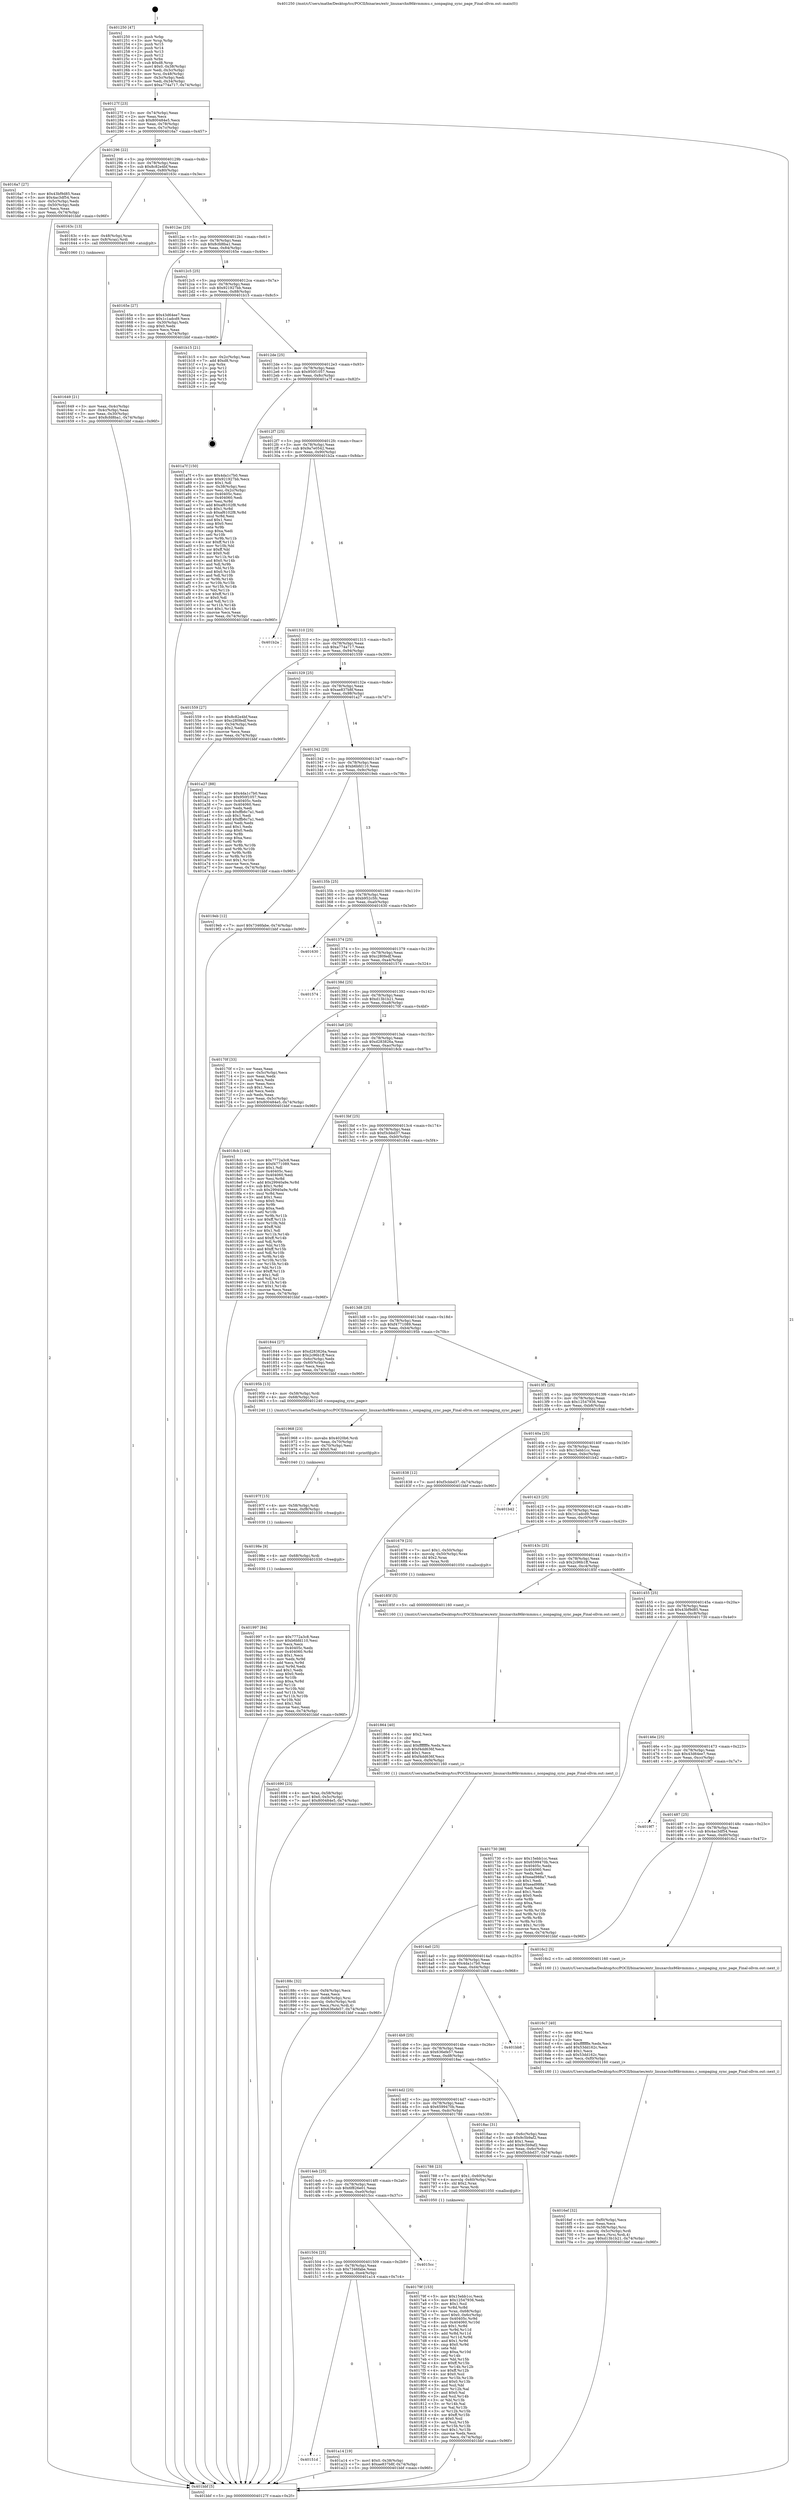 digraph "0x401250" {
  label = "0x401250 (/mnt/c/Users/mathe/Desktop/tcc/POCII/binaries/extr_linuxarchx86kvmmmu.c_nonpaging_sync_page_Final-ollvm.out::main(0))"
  labelloc = "t"
  node[shape=record]

  Entry [label="",width=0.3,height=0.3,shape=circle,fillcolor=black,style=filled]
  "0x40127f" [label="{
     0x40127f [23]\l
     | [instrs]\l
     &nbsp;&nbsp;0x40127f \<+3\>: mov -0x74(%rbp),%eax\l
     &nbsp;&nbsp;0x401282 \<+2\>: mov %eax,%ecx\l
     &nbsp;&nbsp;0x401284 \<+6\>: sub $0x800484e5,%ecx\l
     &nbsp;&nbsp;0x40128a \<+3\>: mov %eax,-0x78(%rbp)\l
     &nbsp;&nbsp;0x40128d \<+3\>: mov %ecx,-0x7c(%rbp)\l
     &nbsp;&nbsp;0x401290 \<+6\>: je 00000000004016a7 \<main+0x457\>\l
  }"]
  "0x4016a7" [label="{
     0x4016a7 [27]\l
     | [instrs]\l
     &nbsp;&nbsp;0x4016a7 \<+5\>: mov $0x43bf9d85,%eax\l
     &nbsp;&nbsp;0x4016ac \<+5\>: mov $0x4ac3df54,%ecx\l
     &nbsp;&nbsp;0x4016b1 \<+3\>: mov -0x5c(%rbp),%edx\l
     &nbsp;&nbsp;0x4016b4 \<+3\>: cmp -0x50(%rbp),%edx\l
     &nbsp;&nbsp;0x4016b7 \<+3\>: cmovl %ecx,%eax\l
     &nbsp;&nbsp;0x4016ba \<+3\>: mov %eax,-0x74(%rbp)\l
     &nbsp;&nbsp;0x4016bd \<+5\>: jmp 0000000000401bbf \<main+0x96f\>\l
  }"]
  "0x401296" [label="{
     0x401296 [22]\l
     | [instrs]\l
     &nbsp;&nbsp;0x401296 \<+5\>: jmp 000000000040129b \<main+0x4b\>\l
     &nbsp;&nbsp;0x40129b \<+3\>: mov -0x78(%rbp),%eax\l
     &nbsp;&nbsp;0x40129e \<+5\>: sub $0x8c82e4bf,%eax\l
     &nbsp;&nbsp;0x4012a3 \<+3\>: mov %eax,-0x80(%rbp)\l
     &nbsp;&nbsp;0x4012a6 \<+6\>: je 000000000040163c \<main+0x3ec\>\l
  }"]
  Exit [label="",width=0.3,height=0.3,shape=circle,fillcolor=black,style=filled,peripheries=2]
  "0x40163c" [label="{
     0x40163c [13]\l
     | [instrs]\l
     &nbsp;&nbsp;0x40163c \<+4\>: mov -0x48(%rbp),%rax\l
     &nbsp;&nbsp;0x401640 \<+4\>: mov 0x8(%rax),%rdi\l
     &nbsp;&nbsp;0x401644 \<+5\>: call 0000000000401060 \<atoi@plt\>\l
     | [calls]\l
     &nbsp;&nbsp;0x401060 \{1\} (unknown)\l
  }"]
  "0x4012ac" [label="{
     0x4012ac [25]\l
     | [instrs]\l
     &nbsp;&nbsp;0x4012ac \<+5\>: jmp 00000000004012b1 \<main+0x61\>\l
     &nbsp;&nbsp;0x4012b1 \<+3\>: mov -0x78(%rbp),%eax\l
     &nbsp;&nbsp;0x4012b4 \<+5\>: sub $0x8cfd8ba1,%eax\l
     &nbsp;&nbsp;0x4012b9 \<+6\>: mov %eax,-0x84(%rbp)\l
     &nbsp;&nbsp;0x4012bf \<+6\>: je 000000000040165e \<main+0x40e\>\l
  }"]
  "0x40151d" [label="{
     0x40151d\l
  }", style=dashed]
  "0x40165e" [label="{
     0x40165e [27]\l
     | [instrs]\l
     &nbsp;&nbsp;0x40165e \<+5\>: mov $0x43d64ee7,%eax\l
     &nbsp;&nbsp;0x401663 \<+5\>: mov $0x1c1adcd9,%ecx\l
     &nbsp;&nbsp;0x401668 \<+3\>: mov -0x30(%rbp),%edx\l
     &nbsp;&nbsp;0x40166b \<+3\>: cmp $0x0,%edx\l
     &nbsp;&nbsp;0x40166e \<+3\>: cmove %ecx,%eax\l
     &nbsp;&nbsp;0x401671 \<+3\>: mov %eax,-0x74(%rbp)\l
     &nbsp;&nbsp;0x401674 \<+5\>: jmp 0000000000401bbf \<main+0x96f\>\l
  }"]
  "0x4012c5" [label="{
     0x4012c5 [25]\l
     | [instrs]\l
     &nbsp;&nbsp;0x4012c5 \<+5\>: jmp 00000000004012ca \<main+0x7a\>\l
     &nbsp;&nbsp;0x4012ca \<+3\>: mov -0x78(%rbp),%eax\l
     &nbsp;&nbsp;0x4012cd \<+5\>: sub $0x921927bb,%eax\l
     &nbsp;&nbsp;0x4012d2 \<+6\>: mov %eax,-0x88(%rbp)\l
     &nbsp;&nbsp;0x4012d8 \<+6\>: je 0000000000401b15 \<main+0x8c5\>\l
  }"]
  "0x401a14" [label="{
     0x401a14 [19]\l
     | [instrs]\l
     &nbsp;&nbsp;0x401a14 \<+7\>: movl $0x0,-0x38(%rbp)\l
     &nbsp;&nbsp;0x401a1b \<+7\>: movl $0xae837b8f,-0x74(%rbp)\l
     &nbsp;&nbsp;0x401a22 \<+5\>: jmp 0000000000401bbf \<main+0x96f\>\l
  }"]
  "0x401b15" [label="{
     0x401b15 [21]\l
     | [instrs]\l
     &nbsp;&nbsp;0x401b15 \<+3\>: mov -0x2c(%rbp),%eax\l
     &nbsp;&nbsp;0x401b18 \<+7\>: add $0xd8,%rsp\l
     &nbsp;&nbsp;0x401b1f \<+1\>: pop %rbx\l
     &nbsp;&nbsp;0x401b20 \<+2\>: pop %r12\l
     &nbsp;&nbsp;0x401b22 \<+2\>: pop %r13\l
     &nbsp;&nbsp;0x401b24 \<+2\>: pop %r14\l
     &nbsp;&nbsp;0x401b26 \<+2\>: pop %r15\l
     &nbsp;&nbsp;0x401b28 \<+1\>: pop %rbp\l
     &nbsp;&nbsp;0x401b29 \<+1\>: ret\l
  }"]
  "0x4012de" [label="{
     0x4012de [25]\l
     | [instrs]\l
     &nbsp;&nbsp;0x4012de \<+5\>: jmp 00000000004012e3 \<main+0x93\>\l
     &nbsp;&nbsp;0x4012e3 \<+3\>: mov -0x78(%rbp),%eax\l
     &nbsp;&nbsp;0x4012e6 \<+5\>: sub $0x950f1057,%eax\l
     &nbsp;&nbsp;0x4012eb \<+6\>: mov %eax,-0x8c(%rbp)\l
     &nbsp;&nbsp;0x4012f1 \<+6\>: je 0000000000401a7f \<main+0x82f\>\l
  }"]
  "0x401504" [label="{
     0x401504 [25]\l
     | [instrs]\l
     &nbsp;&nbsp;0x401504 \<+5\>: jmp 0000000000401509 \<main+0x2b9\>\l
     &nbsp;&nbsp;0x401509 \<+3\>: mov -0x78(%rbp),%eax\l
     &nbsp;&nbsp;0x40150c \<+5\>: sub $0x7346fabe,%eax\l
     &nbsp;&nbsp;0x401511 \<+6\>: mov %eax,-0xe4(%rbp)\l
     &nbsp;&nbsp;0x401517 \<+6\>: je 0000000000401a14 \<main+0x7c4\>\l
  }"]
  "0x401a7f" [label="{
     0x401a7f [150]\l
     | [instrs]\l
     &nbsp;&nbsp;0x401a7f \<+5\>: mov $0x4da1c7b0,%eax\l
     &nbsp;&nbsp;0x401a84 \<+5\>: mov $0x921927bb,%ecx\l
     &nbsp;&nbsp;0x401a89 \<+2\>: mov $0x1,%dl\l
     &nbsp;&nbsp;0x401a8b \<+3\>: mov -0x38(%rbp),%esi\l
     &nbsp;&nbsp;0x401a8e \<+3\>: mov %esi,-0x2c(%rbp)\l
     &nbsp;&nbsp;0x401a91 \<+7\>: mov 0x40405c,%esi\l
     &nbsp;&nbsp;0x401a98 \<+7\>: mov 0x404060,%edi\l
     &nbsp;&nbsp;0x401a9f \<+3\>: mov %esi,%r8d\l
     &nbsp;&nbsp;0x401aa2 \<+7\>: add $0xaf6102f8,%r8d\l
     &nbsp;&nbsp;0x401aa9 \<+4\>: sub $0x1,%r8d\l
     &nbsp;&nbsp;0x401aad \<+7\>: sub $0xaf6102f8,%r8d\l
     &nbsp;&nbsp;0x401ab4 \<+4\>: imul %r8d,%esi\l
     &nbsp;&nbsp;0x401ab8 \<+3\>: and $0x1,%esi\l
     &nbsp;&nbsp;0x401abb \<+3\>: cmp $0x0,%esi\l
     &nbsp;&nbsp;0x401abe \<+4\>: sete %r9b\l
     &nbsp;&nbsp;0x401ac2 \<+3\>: cmp $0xa,%edi\l
     &nbsp;&nbsp;0x401ac5 \<+4\>: setl %r10b\l
     &nbsp;&nbsp;0x401ac9 \<+3\>: mov %r9b,%r11b\l
     &nbsp;&nbsp;0x401acc \<+4\>: xor $0xff,%r11b\l
     &nbsp;&nbsp;0x401ad0 \<+3\>: mov %r10b,%bl\l
     &nbsp;&nbsp;0x401ad3 \<+3\>: xor $0xff,%bl\l
     &nbsp;&nbsp;0x401ad6 \<+3\>: xor $0x0,%dl\l
     &nbsp;&nbsp;0x401ad9 \<+3\>: mov %r11b,%r14b\l
     &nbsp;&nbsp;0x401adc \<+4\>: and $0x0,%r14b\l
     &nbsp;&nbsp;0x401ae0 \<+3\>: and %dl,%r9b\l
     &nbsp;&nbsp;0x401ae3 \<+3\>: mov %bl,%r15b\l
     &nbsp;&nbsp;0x401ae6 \<+4\>: and $0x0,%r15b\l
     &nbsp;&nbsp;0x401aea \<+3\>: and %dl,%r10b\l
     &nbsp;&nbsp;0x401aed \<+3\>: or %r9b,%r14b\l
     &nbsp;&nbsp;0x401af0 \<+3\>: or %r10b,%r15b\l
     &nbsp;&nbsp;0x401af3 \<+3\>: xor %r15b,%r14b\l
     &nbsp;&nbsp;0x401af6 \<+3\>: or %bl,%r11b\l
     &nbsp;&nbsp;0x401af9 \<+4\>: xor $0xff,%r11b\l
     &nbsp;&nbsp;0x401afd \<+3\>: or $0x0,%dl\l
     &nbsp;&nbsp;0x401b00 \<+3\>: and %dl,%r11b\l
     &nbsp;&nbsp;0x401b03 \<+3\>: or %r11b,%r14b\l
     &nbsp;&nbsp;0x401b06 \<+4\>: test $0x1,%r14b\l
     &nbsp;&nbsp;0x401b0a \<+3\>: cmovne %ecx,%eax\l
     &nbsp;&nbsp;0x401b0d \<+3\>: mov %eax,-0x74(%rbp)\l
     &nbsp;&nbsp;0x401b10 \<+5\>: jmp 0000000000401bbf \<main+0x96f\>\l
  }"]
  "0x4012f7" [label="{
     0x4012f7 [25]\l
     | [instrs]\l
     &nbsp;&nbsp;0x4012f7 \<+5\>: jmp 00000000004012fc \<main+0xac\>\l
     &nbsp;&nbsp;0x4012fc \<+3\>: mov -0x78(%rbp),%eax\l
     &nbsp;&nbsp;0x4012ff \<+5\>: sub $0x9a7e0542,%eax\l
     &nbsp;&nbsp;0x401304 \<+6\>: mov %eax,-0x90(%rbp)\l
     &nbsp;&nbsp;0x40130a \<+6\>: je 0000000000401b2a \<main+0x8da\>\l
  }"]
  "0x4015cc" [label="{
     0x4015cc\l
  }", style=dashed]
  "0x401b2a" [label="{
     0x401b2a\l
  }", style=dashed]
  "0x401310" [label="{
     0x401310 [25]\l
     | [instrs]\l
     &nbsp;&nbsp;0x401310 \<+5\>: jmp 0000000000401315 \<main+0xc5\>\l
     &nbsp;&nbsp;0x401315 \<+3\>: mov -0x78(%rbp),%eax\l
     &nbsp;&nbsp;0x401318 \<+5\>: sub $0xa774a717,%eax\l
     &nbsp;&nbsp;0x40131d \<+6\>: mov %eax,-0x94(%rbp)\l
     &nbsp;&nbsp;0x401323 \<+6\>: je 0000000000401559 \<main+0x309\>\l
  }"]
  "0x401997" [label="{
     0x401997 [84]\l
     | [instrs]\l
     &nbsp;&nbsp;0x401997 \<+5\>: mov $0x7772a3c8,%eax\l
     &nbsp;&nbsp;0x40199c \<+5\>: mov $0xb6bfd110,%esi\l
     &nbsp;&nbsp;0x4019a1 \<+2\>: xor %ecx,%ecx\l
     &nbsp;&nbsp;0x4019a3 \<+7\>: mov 0x40405c,%edx\l
     &nbsp;&nbsp;0x4019aa \<+8\>: mov 0x404060,%r8d\l
     &nbsp;&nbsp;0x4019b2 \<+3\>: sub $0x1,%ecx\l
     &nbsp;&nbsp;0x4019b5 \<+3\>: mov %edx,%r9d\l
     &nbsp;&nbsp;0x4019b8 \<+3\>: add %ecx,%r9d\l
     &nbsp;&nbsp;0x4019bb \<+4\>: imul %r9d,%edx\l
     &nbsp;&nbsp;0x4019bf \<+3\>: and $0x1,%edx\l
     &nbsp;&nbsp;0x4019c2 \<+3\>: cmp $0x0,%edx\l
     &nbsp;&nbsp;0x4019c5 \<+4\>: sete %r10b\l
     &nbsp;&nbsp;0x4019c9 \<+4\>: cmp $0xa,%r8d\l
     &nbsp;&nbsp;0x4019cd \<+4\>: setl %r11b\l
     &nbsp;&nbsp;0x4019d1 \<+3\>: mov %r10b,%bl\l
     &nbsp;&nbsp;0x4019d4 \<+3\>: and %r11b,%bl\l
     &nbsp;&nbsp;0x4019d7 \<+3\>: xor %r11b,%r10b\l
     &nbsp;&nbsp;0x4019da \<+3\>: or %r10b,%bl\l
     &nbsp;&nbsp;0x4019dd \<+3\>: test $0x1,%bl\l
     &nbsp;&nbsp;0x4019e0 \<+3\>: cmovne %esi,%eax\l
     &nbsp;&nbsp;0x4019e3 \<+3\>: mov %eax,-0x74(%rbp)\l
     &nbsp;&nbsp;0x4019e6 \<+5\>: jmp 0000000000401bbf \<main+0x96f\>\l
  }"]
  "0x401559" [label="{
     0x401559 [27]\l
     | [instrs]\l
     &nbsp;&nbsp;0x401559 \<+5\>: mov $0x8c82e4bf,%eax\l
     &nbsp;&nbsp;0x40155e \<+5\>: mov $0xc280fedf,%ecx\l
     &nbsp;&nbsp;0x401563 \<+3\>: mov -0x34(%rbp),%edx\l
     &nbsp;&nbsp;0x401566 \<+3\>: cmp $0x2,%edx\l
     &nbsp;&nbsp;0x401569 \<+3\>: cmovne %ecx,%eax\l
     &nbsp;&nbsp;0x40156c \<+3\>: mov %eax,-0x74(%rbp)\l
     &nbsp;&nbsp;0x40156f \<+5\>: jmp 0000000000401bbf \<main+0x96f\>\l
  }"]
  "0x401329" [label="{
     0x401329 [25]\l
     | [instrs]\l
     &nbsp;&nbsp;0x401329 \<+5\>: jmp 000000000040132e \<main+0xde\>\l
     &nbsp;&nbsp;0x40132e \<+3\>: mov -0x78(%rbp),%eax\l
     &nbsp;&nbsp;0x401331 \<+5\>: sub $0xae837b8f,%eax\l
     &nbsp;&nbsp;0x401336 \<+6\>: mov %eax,-0x98(%rbp)\l
     &nbsp;&nbsp;0x40133c \<+6\>: je 0000000000401a27 \<main+0x7d7\>\l
  }"]
  "0x401bbf" [label="{
     0x401bbf [5]\l
     | [instrs]\l
     &nbsp;&nbsp;0x401bbf \<+5\>: jmp 000000000040127f \<main+0x2f\>\l
  }"]
  "0x401250" [label="{
     0x401250 [47]\l
     | [instrs]\l
     &nbsp;&nbsp;0x401250 \<+1\>: push %rbp\l
     &nbsp;&nbsp;0x401251 \<+3\>: mov %rsp,%rbp\l
     &nbsp;&nbsp;0x401254 \<+2\>: push %r15\l
     &nbsp;&nbsp;0x401256 \<+2\>: push %r14\l
     &nbsp;&nbsp;0x401258 \<+2\>: push %r13\l
     &nbsp;&nbsp;0x40125a \<+2\>: push %r12\l
     &nbsp;&nbsp;0x40125c \<+1\>: push %rbx\l
     &nbsp;&nbsp;0x40125d \<+7\>: sub $0xd8,%rsp\l
     &nbsp;&nbsp;0x401264 \<+7\>: movl $0x0,-0x38(%rbp)\l
     &nbsp;&nbsp;0x40126b \<+3\>: mov %edi,-0x3c(%rbp)\l
     &nbsp;&nbsp;0x40126e \<+4\>: mov %rsi,-0x48(%rbp)\l
     &nbsp;&nbsp;0x401272 \<+3\>: mov -0x3c(%rbp),%edi\l
     &nbsp;&nbsp;0x401275 \<+3\>: mov %edi,-0x34(%rbp)\l
     &nbsp;&nbsp;0x401278 \<+7\>: movl $0xa774a717,-0x74(%rbp)\l
  }"]
  "0x401649" [label="{
     0x401649 [21]\l
     | [instrs]\l
     &nbsp;&nbsp;0x401649 \<+3\>: mov %eax,-0x4c(%rbp)\l
     &nbsp;&nbsp;0x40164c \<+3\>: mov -0x4c(%rbp),%eax\l
     &nbsp;&nbsp;0x40164f \<+3\>: mov %eax,-0x30(%rbp)\l
     &nbsp;&nbsp;0x401652 \<+7\>: movl $0x8cfd8ba1,-0x74(%rbp)\l
     &nbsp;&nbsp;0x401659 \<+5\>: jmp 0000000000401bbf \<main+0x96f\>\l
  }"]
  "0x40198e" [label="{
     0x40198e [9]\l
     | [instrs]\l
     &nbsp;&nbsp;0x40198e \<+4\>: mov -0x68(%rbp),%rdi\l
     &nbsp;&nbsp;0x401992 \<+5\>: call 0000000000401030 \<free@plt\>\l
     | [calls]\l
     &nbsp;&nbsp;0x401030 \{1\} (unknown)\l
  }"]
  "0x401a27" [label="{
     0x401a27 [88]\l
     | [instrs]\l
     &nbsp;&nbsp;0x401a27 \<+5\>: mov $0x4da1c7b0,%eax\l
     &nbsp;&nbsp;0x401a2c \<+5\>: mov $0x950f1057,%ecx\l
     &nbsp;&nbsp;0x401a31 \<+7\>: mov 0x40405c,%edx\l
     &nbsp;&nbsp;0x401a38 \<+7\>: mov 0x404060,%esi\l
     &nbsp;&nbsp;0x401a3f \<+2\>: mov %edx,%edi\l
     &nbsp;&nbsp;0x401a41 \<+6\>: sub $0xffb6c7a1,%edi\l
     &nbsp;&nbsp;0x401a47 \<+3\>: sub $0x1,%edi\l
     &nbsp;&nbsp;0x401a4a \<+6\>: add $0xffb6c7a1,%edi\l
     &nbsp;&nbsp;0x401a50 \<+3\>: imul %edi,%edx\l
     &nbsp;&nbsp;0x401a53 \<+3\>: and $0x1,%edx\l
     &nbsp;&nbsp;0x401a56 \<+3\>: cmp $0x0,%edx\l
     &nbsp;&nbsp;0x401a59 \<+4\>: sete %r8b\l
     &nbsp;&nbsp;0x401a5d \<+3\>: cmp $0xa,%esi\l
     &nbsp;&nbsp;0x401a60 \<+4\>: setl %r9b\l
     &nbsp;&nbsp;0x401a64 \<+3\>: mov %r8b,%r10b\l
     &nbsp;&nbsp;0x401a67 \<+3\>: and %r9b,%r10b\l
     &nbsp;&nbsp;0x401a6a \<+3\>: xor %r9b,%r8b\l
     &nbsp;&nbsp;0x401a6d \<+3\>: or %r8b,%r10b\l
     &nbsp;&nbsp;0x401a70 \<+4\>: test $0x1,%r10b\l
     &nbsp;&nbsp;0x401a74 \<+3\>: cmovne %ecx,%eax\l
     &nbsp;&nbsp;0x401a77 \<+3\>: mov %eax,-0x74(%rbp)\l
     &nbsp;&nbsp;0x401a7a \<+5\>: jmp 0000000000401bbf \<main+0x96f\>\l
  }"]
  "0x401342" [label="{
     0x401342 [25]\l
     | [instrs]\l
     &nbsp;&nbsp;0x401342 \<+5\>: jmp 0000000000401347 \<main+0xf7\>\l
     &nbsp;&nbsp;0x401347 \<+3\>: mov -0x78(%rbp),%eax\l
     &nbsp;&nbsp;0x40134a \<+5\>: sub $0xb6bfd110,%eax\l
     &nbsp;&nbsp;0x40134f \<+6\>: mov %eax,-0x9c(%rbp)\l
     &nbsp;&nbsp;0x401355 \<+6\>: je 00000000004019eb \<main+0x79b\>\l
  }"]
  "0x40197f" [label="{
     0x40197f [15]\l
     | [instrs]\l
     &nbsp;&nbsp;0x40197f \<+4\>: mov -0x58(%rbp),%rdi\l
     &nbsp;&nbsp;0x401983 \<+6\>: mov %eax,-0xf8(%rbp)\l
     &nbsp;&nbsp;0x401989 \<+5\>: call 0000000000401030 \<free@plt\>\l
     | [calls]\l
     &nbsp;&nbsp;0x401030 \{1\} (unknown)\l
  }"]
  "0x4019eb" [label="{
     0x4019eb [12]\l
     | [instrs]\l
     &nbsp;&nbsp;0x4019eb \<+7\>: movl $0x7346fabe,-0x74(%rbp)\l
     &nbsp;&nbsp;0x4019f2 \<+5\>: jmp 0000000000401bbf \<main+0x96f\>\l
  }"]
  "0x40135b" [label="{
     0x40135b [25]\l
     | [instrs]\l
     &nbsp;&nbsp;0x40135b \<+5\>: jmp 0000000000401360 \<main+0x110\>\l
     &nbsp;&nbsp;0x401360 \<+3\>: mov -0x78(%rbp),%eax\l
     &nbsp;&nbsp;0x401363 \<+5\>: sub $0xb952c5fc,%eax\l
     &nbsp;&nbsp;0x401368 \<+6\>: mov %eax,-0xa0(%rbp)\l
     &nbsp;&nbsp;0x40136e \<+6\>: je 0000000000401630 \<main+0x3e0\>\l
  }"]
  "0x401968" [label="{
     0x401968 [23]\l
     | [instrs]\l
     &nbsp;&nbsp;0x401968 \<+10\>: movabs $0x4020b6,%rdi\l
     &nbsp;&nbsp;0x401972 \<+3\>: mov %eax,-0x70(%rbp)\l
     &nbsp;&nbsp;0x401975 \<+3\>: mov -0x70(%rbp),%esi\l
     &nbsp;&nbsp;0x401978 \<+2\>: mov $0x0,%al\l
     &nbsp;&nbsp;0x40197a \<+5\>: call 0000000000401040 \<printf@plt\>\l
     | [calls]\l
     &nbsp;&nbsp;0x401040 \{1\} (unknown)\l
  }"]
  "0x401630" [label="{
     0x401630\l
  }", style=dashed]
  "0x401374" [label="{
     0x401374 [25]\l
     | [instrs]\l
     &nbsp;&nbsp;0x401374 \<+5\>: jmp 0000000000401379 \<main+0x129\>\l
     &nbsp;&nbsp;0x401379 \<+3\>: mov -0x78(%rbp),%eax\l
     &nbsp;&nbsp;0x40137c \<+5\>: sub $0xc280fedf,%eax\l
     &nbsp;&nbsp;0x401381 \<+6\>: mov %eax,-0xa4(%rbp)\l
     &nbsp;&nbsp;0x401387 \<+6\>: je 0000000000401574 \<main+0x324\>\l
  }"]
  "0x40188c" [label="{
     0x40188c [32]\l
     | [instrs]\l
     &nbsp;&nbsp;0x40188c \<+6\>: mov -0xf4(%rbp),%ecx\l
     &nbsp;&nbsp;0x401892 \<+3\>: imul %eax,%ecx\l
     &nbsp;&nbsp;0x401895 \<+4\>: mov -0x68(%rbp),%rsi\l
     &nbsp;&nbsp;0x401899 \<+4\>: movslq -0x6c(%rbp),%rdi\l
     &nbsp;&nbsp;0x40189d \<+3\>: mov %ecx,(%rsi,%rdi,4)\l
     &nbsp;&nbsp;0x4018a0 \<+7\>: movl $0x636efe57,-0x74(%rbp)\l
     &nbsp;&nbsp;0x4018a7 \<+5\>: jmp 0000000000401bbf \<main+0x96f\>\l
  }"]
  "0x401574" [label="{
     0x401574\l
  }", style=dashed]
  "0x40138d" [label="{
     0x40138d [25]\l
     | [instrs]\l
     &nbsp;&nbsp;0x40138d \<+5\>: jmp 0000000000401392 \<main+0x142\>\l
     &nbsp;&nbsp;0x401392 \<+3\>: mov -0x78(%rbp),%eax\l
     &nbsp;&nbsp;0x401395 \<+5\>: sub $0xd13b1b21,%eax\l
     &nbsp;&nbsp;0x40139a \<+6\>: mov %eax,-0xa8(%rbp)\l
     &nbsp;&nbsp;0x4013a0 \<+6\>: je 000000000040170f \<main+0x4bf\>\l
  }"]
  "0x401864" [label="{
     0x401864 [40]\l
     | [instrs]\l
     &nbsp;&nbsp;0x401864 \<+5\>: mov $0x2,%ecx\l
     &nbsp;&nbsp;0x401869 \<+1\>: cltd\l
     &nbsp;&nbsp;0x40186a \<+2\>: idiv %ecx\l
     &nbsp;&nbsp;0x40186c \<+6\>: imul $0xfffffffe,%edx,%ecx\l
     &nbsp;&nbsp;0x401872 \<+6\>: sub $0xf4dd636f,%ecx\l
     &nbsp;&nbsp;0x401878 \<+3\>: add $0x1,%ecx\l
     &nbsp;&nbsp;0x40187b \<+6\>: add $0xf4dd636f,%ecx\l
     &nbsp;&nbsp;0x401881 \<+6\>: mov %ecx,-0xf4(%rbp)\l
     &nbsp;&nbsp;0x401887 \<+5\>: call 0000000000401160 \<next_i\>\l
     | [calls]\l
     &nbsp;&nbsp;0x401160 \{1\} (/mnt/c/Users/mathe/Desktop/tcc/POCII/binaries/extr_linuxarchx86kvmmmu.c_nonpaging_sync_page_Final-ollvm.out::next_i)\l
  }"]
  "0x40170f" [label="{
     0x40170f [33]\l
     | [instrs]\l
     &nbsp;&nbsp;0x40170f \<+2\>: xor %eax,%eax\l
     &nbsp;&nbsp;0x401711 \<+3\>: mov -0x5c(%rbp),%ecx\l
     &nbsp;&nbsp;0x401714 \<+2\>: mov %eax,%edx\l
     &nbsp;&nbsp;0x401716 \<+2\>: sub %ecx,%edx\l
     &nbsp;&nbsp;0x401718 \<+2\>: mov %eax,%ecx\l
     &nbsp;&nbsp;0x40171a \<+3\>: sub $0x1,%ecx\l
     &nbsp;&nbsp;0x40171d \<+2\>: add %ecx,%edx\l
     &nbsp;&nbsp;0x40171f \<+2\>: sub %edx,%eax\l
     &nbsp;&nbsp;0x401721 \<+3\>: mov %eax,-0x5c(%rbp)\l
     &nbsp;&nbsp;0x401724 \<+7\>: movl $0x800484e5,-0x74(%rbp)\l
     &nbsp;&nbsp;0x40172b \<+5\>: jmp 0000000000401bbf \<main+0x96f\>\l
  }"]
  "0x4013a6" [label="{
     0x4013a6 [25]\l
     | [instrs]\l
     &nbsp;&nbsp;0x4013a6 \<+5\>: jmp 00000000004013ab \<main+0x15b\>\l
     &nbsp;&nbsp;0x4013ab \<+3\>: mov -0x78(%rbp),%eax\l
     &nbsp;&nbsp;0x4013ae \<+5\>: sub $0xd283826a,%eax\l
     &nbsp;&nbsp;0x4013b3 \<+6\>: mov %eax,-0xac(%rbp)\l
     &nbsp;&nbsp;0x4013b9 \<+6\>: je 00000000004018cb \<main+0x67b\>\l
  }"]
  "0x40179f" [label="{
     0x40179f [153]\l
     | [instrs]\l
     &nbsp;&nbsp;0x40179f \<+5\>: mov $0x15ebb1cc,%ecx\l
     &nbsp;&nbsp;0x4017a4 \<+5\>: mov $0x12547936,%edx\l
     &nbsp;&nbsp;0x4017a9 \<+3\>: mov $0x1,%sil\l
     &nbsp;&nbsp;0x4017ac \<+3\>: xor %r8d,%r8d\l
     &nbsp;&nbsp;0x4017af \<+4\>: mov %rax,-0x68(%rbp)\l
     &nbsp;&nbsp;0x4017b3 \<+7\>: movl $0x0,-0x6c(%rbp)\l
     &nbsp;&nbsp;0x4017ba \<+8\>: mov 0x40405c,%r9d\l
     &nbsp;&nbsp;0x4017c2 \<+8\>: mov 0x404060,%r10d\l
     &nbsp;&nbsp;0x4017ca \<+4\>: sub $0x1,%r8d\l
     &nbsp;&nbsp;0x4017ce \<+3\>: mov %r9d,%r11d\l
     &nbsp;&nbsp;0x4017d1 \<+3\>: add %r8d,%r11d\l
     &nbsp;&nbsp;0x4017d4 \<+4\>: imul %r11d,%r9d\l
     &nbsp;&nbsp;0x4017d8 \<+4\>: and $0x1,%r9d\l
     &nbsp;&nbsp;0x4017dc \<+4\>: cmp $0x0,%r9d\l
     &nbsp;&nbsp;0x4017e0 \<+3\>: sete %bl\l
     &nbsp;&nbsp;0x4017e3 \<+4\>: cmp $0xa,%r10d\l
     &nbsp;&nbsp;0x4017e7 \<+4\>: setl %r14b\l
     &nbsp;&nbsp;0x4017eb \<+3\>: mov %bl,%r15b\l
     &nbsp;&nbsp;0x4017ee \<+4\>: xor $0xff,%r15b\l
     &nbsp;&nbsp;0x4017f2 \<+3\>: mov %r14b,%r12b\l
     &nbsp;&nbsp;0x4017f5 \<+4\>: xor $0xff,%r12b\l
     &nbsp;&nbsp;0x4017f9 \<+4\>: xor $0x0,%sil\l
     &nbsp;&nbsp;0x4017fd \<+3\>: mov %r15b,%r13b\l
     &nbsp;&nbsp;0x401800 \<+4\>: and $0x0,%r13b\l
     &nbsp;&nbsp;0x401804 \<+3\>: and %sil,%bl\l
     &nbsp;&nbsp;0x401807 \<+3\>: mov %r12b,%al\l
     &nbsp;&nbsp;0x40180a \<+2\>: and $0x0,%al\l
     &nbsp;&nbsp;0x40180c \<+3\>: and %sil,%r14b\l
     &nbsp;&nbsp;0x40180f \<+3\>: or %bl,%r13b\l
     &nbsp;&nbsp;0x401812 \<+3\>: or %r14b,%al\l
     &nbsp;&nbsp;0x401815 \<+3\>: xor %al,%r13b\l
     &nbsp;&nbsp;0x401818 \<+3\>: or %r12b,%r15b\l
     &nbsp;&nbsp;0x40181b \<+4\>: xor $0xff,%r15b\l
     &nbsp;&nbsp;0x40181f \<+4\>: or $0x0,%sil\l
     &nbsp;&nbsp;0x401823 \<+3\>: and %sil,%r15b\l
     &nbsp;&nbsp;0x401826 \<+3\>: or %r15b,%r13b\l
     &nbsp;&nbsp;0x401829 \<+4\>: test $0x1,%r13b\l
     &nbsp;&nbsp;0x40182d \<+3\>: cmovne %edx,%ecx\l
     &nbsp;&nbsp;0x401830 \<+3\>: mov %ecx,-0x74(%rbp)\l
     &nbsp;&nbsp;0x401833 \<+5\>: jmp 0000000000401bbf \<main+0x96f\>\l
  }"]
  "0x4018cb" [label="{
     0x4018cb [144]\l
     | [instrs]\l
     &nbsp;&nbsp;0x4018cb \<+5\>: mov $0x7772a3c8,%eax\l
     &nbsp;&nbsp;0x4018d0 \<+5\>: mov $0xf4771089,%ecx\l
     &nbsp;&nbsp;0x4018d5 \<+2\>: mov $0x1,%dl\l
     &nbsp;&nbsp;0x4018d7 \<+7\>: mov 0x40405c,%esi\l
     &nbsp;&nbsp;0x4018de \<+7\>: mov 0x404060,%edi\l
     &nbsp;&nbsp;0x4018e5 \<+3\>: mov %esi,%r8d\l
     &nbsp;&nbsp;0x4018e8 \<+7\>: add $0x29940a9e,%r8d\l
     &nbsp;&nbsp;0x4018ef \<+4\>: sub $0x1,%r8d\l
     &nbsp;&nbsp;0x4018f3 \<+7\>: sub $0x29940a9e,%r8d\l
     &nbsp;&nbsp;0x4018fa \<+4\>: imul %r8d,%esi\l
     &nbsp;&nbsp;0x4018fe \<+3\>: and $0x1,%esi\l
     &nbsp;&nbsp;0x401901 \<+3\>: cmp $0x0,%esi\l
     &nbsp;&nbsp;0x401904 \<+4\>: sete %r9b\l
     &nbsp;&nbsp;0x401908 \<+3\>: cmp $0xa,%edi\l
     &nbsp;&nbsp;0x40190b \<+4\>: setl %r10b\l
     &nbsp;&nbsp;0x40190f \<+3\>: mov %r9b,%r11b\l
     &nbsp;&nbsp;0x401912 \<+4\>: xor $0xff,%r11b\l
     &nbsp;&nbsp;0x401916 \<+3\>: mov %r10b,%bl\l
     &nbsp;&nbsp;0x401919 \<+3\>: xor $0xff,%bl\l
     &nbsp;&nbsp;0x40191c \<+3\>: xor $0x1,%dl\l
     &nbsp;&nbsp;0x40191f \<+3\>: mov %r11b,%r14b\l
     &nbsp;&nbsp;0x401922 \<+4\>: and $0xff,%r14b\l
     &nbsp;&nbsp;0x401926 \<+3\>: and %dl,%r9b\l
     &nbsp;&nbsp;0x401929 \<+3\>: mov %bl,%r15b\l
     &nbsp;&nbsp;0x40192c \<+4\>: and $0xff,%r15b\l
     &nbsp;&nbsp;0x401930 \<+3\>: and %dl,%r10b\l
     &nbsp;&nbsp;0x401933 \<+3\>: or %r9b,%r14b\l
     &nbsp;&nbsp;0x401936 \<+3\>: or %r10b,%r15b\l
     &nbsp;&nbsp;0x401939 \<+3\>: xor %r15b,%r14b\l
     &nbsp;&nbsp;0x40193c \<+3\>: or %bl,%r11b\l
     &nbsp;&nbsp;0x40193f \<+4\>: xor $0xff,%r11b\l
     &nbsp;&nbsp;0x401943 \<+3\>: or $0x1,%dl\l
     &nbsp;&nbsp;0x401946 \<+3\>: and %dl,%r11b\l
     &nbsp;&nbsp;0x401949 \<+3\>: or %r11b,%r14b\l
     &nbsp;&nbsp;0x40194c \<+4\>: test $0x1,%r14b\l
     &nbsp;&nbsp;0x401950 \<+3\>: cmovne %ecx,%eax\l
     &nbsp;&nbsp;0x401953 \<+3\>: mov %eax,-0x74(%rbp)\l
     &nbsp;&nbsp;0x401956 \<+5\>: jmp 0000000000401bbf \<main+0x96f\>\l
  }"]
  "0x4013bf" [label="{
     0x4013bf [25]\l
     | [instrs]\l
     &nbsp;&nbsp;0x4013bf \<+5\>: jmp 00000000004013c4 \<main+0x174\>\l
     &nbsp;&nbsp;0x4013c4 \<+3\>: mov -0x78(%rbp),%eax\l
     &nbsp;&nbsp;0x4013c7 \<+5\>: sub $0xf3cbbd37,%eax\l
     &nbsp;&nbsp;0x4013cc \<+6\>: mov %eax,-0xb0(%rbp)\l
     &nbsp;&nbsp;0x4013d2 \<+6\>: je 0000000000401844 \<main+0x5f4\>\l
  }"]
  "0x4014eb" [label="{
     0x4014eb [25]\l
     | [instrs]\l
     &nbsp;&nbsp;0x4014eb \<+5\>: jmp 00000000004014f0 \<main+0x2a0\>\l
     &nbsp;&nbsp;0x4014f0 \<+3\>: mov -0x78(%rbp),%eax\l
     &nbsp;&nbsp;0x4014f3 \<+5\>: sub $0x6f826e01,%eax\l
     &nbsp;&nbsp;0x4014f8 \<+6\>: mov %eax,-0xe0(%rbp)\l
     &nbsp;&nbsp;0x4014fe \<+6\>: je 00000000004015cc \<main+0x37c\>\l
  }"]
  "0x401844" [label="{
     0x401844 [27]\l
     | [instrs]\l
     &nbsp;&nbsp;0x401844 \<+5\>: mov $0xd283826a,%eax\l
     &nbsp;&nbsp;0x401849 \<+5\>: mov $0x2c96b1ff,%ecx\l
     &nbsp;&nbsp;0x40184e \<+3\>: mov -0x6c(%rbp),%edx\l
     &nbsp;&nbsp;0x401851 \<+3\>: cmp -0x60(%rbp),%edx\l
     &nbsp;&nbsp;0x401854 \<+3\>: cmovl %ecx,%eax\l
     &nbsp;&nbsp;0x401857 \<+3\>: mov %eax,-0x74(%rbp)\l
     &nbsp;&nbsp;0x40185a \<+5\>: jmp 0000000000401bbf \<main+0x96f\>\l
  }"]
  "0x4013d8" [label="{
     0x4013d8 [25]\l
     | [instrs]\l
     &nbsp;&nbsp;0x4013d8 \<+5\>: jmp 00000000004013dd \<main+0x18d\>\l
     &nbsp;&nbsp;0x4013dd \<+3\>: mov -0x78(%rbp),%eax\l
     &nbsp;&nbsp;0x4013e0 \<+5\>: sub $0xf4771089,%eax\l
     &nbsp;&nbsp;0x4013e5 \<+6\>: mov %eax,-0xb4(%rbp)\l
     &nbsp;&nbsp;0x4013eb \<+6\>: je 000000000040195b \<main+0x70b\>\l
  }"]
  "0x401788" [label="{
     0x401788 [23]\l
     | [instrs]\l
     &nbsp;&nbsp;0x401788 \<+7\>: movl $0x1,-0x60(%rbp)\l
     &nbsp;&nbsp;0x40178f \<+4\>: movslq -0x60(%rbp),%rax\l
     &nbsp;&nbsp;0x401793 \<+4\>: shl $0x2,%rax\l
     &nbsp;&nbsp;0x401797 \<+3\>: mov %rax,%rdi\l
     &nbsp;&nbsp;0x40179a \<+5\>: call 0000000000401050 \<malloc@plt\>\l
     | [calls]\l
     &nbsp;&nbsp;0x401050 \{1\} (unknown)\l
  }"]
  "0x40195b" [label="{
     0x40195b [13]\l
     | [instrs]\l
     &nbsp;&nbsp;0x40195b \<+4\>: mov -0x58(%rbp),%rdi\l
     &nbsp;&nbsp;0x40195f \<+4\>: mov -0x68(%rbp),%rsi\l
     &nbsp;&nbsp;0x401963 \<+5\>: call 0000000000401240 \<nonpaging_sync_page\>\l
     | [calls]\l
     &nbsp;&nbsp;0x401240 \{1\} (/mnt/c/Users/mathe/Desktop/tcc/POCII/binaries/extr_linuxarchx86kvmmmu.c_nonpaging_sync_page_Final-ollvm.out::nonpaging_sync_page)\l
  }"]
  "0x4013f1" [label="{
     0x4013f1 [25]\l
     | [instrs]\l
     &nbsp;&nbsp;0x4013f1 \<+5\>: jmp 00000000004013f6 \<main+0x1a6\>\l
     &nbsp;&nbsp;0x4013f6 \<+3\>: mov -0x78(%rbp),%eax\l
     &nbsp;&nbsp;0x4013f9 \<+5\>: sub $0x12547936,%eax\l
     &nbsp;&nbsp;0x4013fe \<+6\>: mov %eax,-0xb8(%rbp)\l
     &nbsp;&nbsp;0x401404 \<+6\>: je 0000000000401838 \<main+0x5e8\>\l
  }"]
  "0x4014d2" [label="{
     0x4014d2 [25]\l
     | [instrs]\l
     &nbsp;&nbsp;0x4014d2 \<+5\>: jmp 00000000004014d7 \<main+0x287\>\l
     &nbsp;&nbsp;0x4014d7 \<+3\>: mov -0x78(%rbp),%eax\l
     &nbsp;&nbsp;0x4014da \<+5\>: sub $0x6599470b,%eax\l
     &nbsp;&nbsp;0x4014df \<+6\>: mov %eax,-0xdc(%rbp)\l
     &nbsp;&nbsp;0x4014e5 \<+6\>: je 0000000000401788 \<main+0x538\>\l
  }"]
  "0x401838" [label="{
     0x401838 [12]\l
     | [instrs]\l
     &nbsp;&nbsp;0x401838 \<+7\>: movl $0xf3cbbd37,-0x74(%rbp)\l
     &nbsp;&nbsp;0x40183f \<+5\>: jmp 0000000000401bbf \<main+0x96f\>\l
  }"]
  "0x40140a" [label="{
     0x40140a [25]\l
     | [instrs]\l
     &nbsp;&nbsp;0x40140a \<+5\>: jmp 000000000040140f \<main+0x1bf\>\l
     &nbsp;&nbsp;0x40140f \<+3\>: mov -0x78(%rbp),%eax\l
     &nbsp;&nbsp;0x401412 \<+5\>: sub $0x15ebb1cc,%eax\l
     &nbsp;&nbsp;0x401417 \<+6\>: mov %eax,-0xbc(%rbp)\l
     &nbsp;&nbsp;0x40141d \<+6\>: je 0000000000401b42 \<main+0x8f2\>\l
  }"]
  "0x4018ac" [label="{
     0x4018ac [31]\l
     | [instrs]\l
     &nbsp;&nbsp;0x4018ac \<+3\>: mov -0x6c(%rbp),%eax\l
     &nbsp;&nbsp;0x4018af \<+5\>: sub $0x9c5b9af2,%eax\l
     &nbsp;&nbsp;0x4018b4 \<+3\>: add $0x1,%eax\l
     &nbsp;&nbsp;0x4018b7 \<+5\>: add $0x9c5b9af2,%eax\l
     &nbsp;&nbsp;0x4018bc \<+3\>: mov %eax,-0x6c(%rbp)\l
     &nbsp;&nbsp;0x4018bf \<+7\>: movl $0xf3cbbd37,-0x74(%rbp)\l
     &nbsp;&nbsp;0x4018c6 \<+5\>: jmp 0000000000401bbf \<main+0x96f\>\l
  }"]
  "0x401b42" [label="{
     0x401b42\l
  }", style=dashed]
  "0x401423" [label="{
     0x401423 [25]\l
     | [instrs]\l
     &nbsp;&nbsp;0x401423 \<+5\>: jmp 0000000000401428 \<main+0x1d8\>\l
     &nbsp;&nbsp;0x401428 \<+3\>: mov -0x78(%rbp),%eax\l
     &nbsp;&nbsp;0x40142b \<+5\>: sub $0x1c1adcd9,%eax\l
     &nbsp;&nbsp;0x401430 \<+6\>: mov %eax,-0xc0(%rbp)\l
     &nbsp;&nbsp;0x401436 \<+6\>: je 0000000000401679 \<main+0x429\>\l
  }"]
  "0x4014b9" [label="{
     0x4014b9 [25]\l
     | [instrs]\l
     &nbsp;&nbsp;0x4014b9 \<+5\>: jmp 00000000004014be \<main+0x26e\>\l
     &nbsp;&nbsp;0x4014be \<+3\>: mov -0x78(%rbp),%eax\l
     &nbsp;&nbsp;0x4014c1 \<+5\>: sub $0x636efe57,%eax\l
     &nbsp;&nbsp;0x4014c6 \<+6\>: mov %eax,-0xd8(%rbp)\l
     &nbsp;&nbsp;0x4014cc \<+6\>: je 00000000004018ac \<main+0x65c\>\l
  }"]
  "0x401679" [label="{
     0x401679 [23]\l
     | [instrs]\l
     &nbsp;&nbsp;0x401679 \<+7\>: movl $0x1,-0x50(%rbp)\l
     &nbsp;&nbsp;0x401680 \<+4\>: movslq -0x50(%rbp),%rax\l
     &nbsp;&nbsp;0x401684 \<+4\>: shl $0x2,%rax\l
     &nbsp;&nbsp;0x401688 \<+3\>: mov %rax,%rdi\l
     &nbsp;&nbsp;0x40168b \<+5\>: call 0000000000401050 \<malloc@plt\>\l
     | [calls]\l
     &nbsp;&nbsp;0x401050 \{1\} (unknown)\l
  }"]
  "0x40143c" [label="{
     0x40143c [25]\l
     | [instrs]\l
     &nbsp;&nbsp;0x40143c \<+5\>: jmp 0000000000401441 \<main+0x1f1\>\l
     &nbsp;&nbsp;0x401441 \<+3\>: mov -0x78(%rbp),%eax\l
     &nbsp;&nbsp;0x401444 \<+5\>: sub $0x2c96b1ff,%eax\l
     &nbsp;&nbsp;0x401449 \<+6\>: mov %eax,-0xc4(%rbp)\l
     &nbsp;&nbsp;0x40144f \<+6\>: je 000000000040185f \<main+0x60f\>\l
  }"]
  "0x401690" [label="{
     0x401690 [23]\l
     | [instrs]\l
     &nbsp;&nbsp;0x401690 \<+4\>: mov %rax,-0x58(%rbp)\l
     &nbsp;&nbsp;0x401694 \<+7\>: movl $0x0,-0x5c(%rbp)\l
     &nbsp;&nbsp;0x40169b \<+7\>: movl $0x800484e5,-0x74(%rbp)\l
     &nbsp;&nbsp;0x4016a2 \<+5\>: jmp 0000000000401bbf \<main+0x96f\>\l
  }"]
  "0x401bb8" [label="{
     0x401bb8\l
  }", style=dashed]
  "0x40185f" [label="{
     0x40185f [5]\l
     | [instrs]\l
     &nbsp;&nbsp;0x40185f \<+5\>: call 0000000000401160 \<next_i\>\l
     | [calls]\l
     &nbsp;&nbsp;0x401160 \{1\} (/mnt/c/Users/mathe/Desktop/tcc/POCII/binaries/extr_linuxarchx86kvmmmu.c_nonpaging_sync_page_Final-ollvm.out::next_i)\l
  }"]
  "0x401455" [label="{
     0x401455 [25]\l
     | [instrs]\l
     &nbsp;&nbsp;0x401455 \<+5\>: jmp 000000000040145a \<main+0x20a\>\l
     &nbsp;&nbsp;0x40145a \<+3\>: mov -0x78(%rbp),%eax\l
     &nbsp;&nbsp;0x40145d \<+5\>: sub $0x43bf9d85,%eax\l
     &nbsp;&nbsp;0x401462 \<+6\>: mov %eax,-0xc8(%rbp)\l
     &nbsp;&nbsp;0x401468 \<+6\>: je 0000000000401730 \<main+0x4e0\>\l
  }"]
  "0x4016ef" [label="{
     0x4016ef [32]\l
     | [instrs]\l
     &nbsp;&nbsp;0x4016ef \<+6\>: mov -0xf0(%rbp),%ecx\l
     &nbsp;&nbsp;0x4016f5 \<+3\>: imul %eax,%ecx\l
     &nbsp;&nbsp;0x4016f8 \<+4\>: mov -0x58(%rbp),%rsi\l
     &nbsp;&nbsp;0x4016fc \<+4\>: movslq -0x5c(%rbp),%rdi\l
     &nbsp;&nbsp;0x401700 \<+3\>: mov %ecx,(%rsi,%rdi,4)\l
     &nbsp;&nbsp;0x401703 \<+7\>: movl $0xd13b1b21,-0x74(%rbp)\l
     &nbsp;&nbsp;0x40170a \<+5\>: jmp 0000000000401bbf \<main+0x96f\>\l
  }"]
  "0x401730" [label="{
     0x401730 [88]\l
     | [instrs]\l
     &nbsp;&nbsp;0x401730 \<+5\>: mov $0x15ebb1cc,%eax\l
     &nbsp;&nbsp;0x401735 \<+5\>: mov $0x6599470b,%ecx\l
     &nbsp;&nbsp;0x40173a \<+7\>: mov 0x40405c,%edx\l
     &nbsp;&nbsp;0x401741 \<+7\>: mov 0x404060,%esi\l
     &nbsp;&nbsp;0x401748 \<+2\>: mov %edx,%edi\l
     &nbsp;&nbsp;0x40174a \<+6\>: sub $0xead988a7,%edi\l
     &nbsp;&nbsp;0x401750 \<+3\>: sub $0x1,%edi\l
     &nbsp;&nbsp;0x401753 \<+6\>: add $0xead988a7,%edi\l
     &nbsp;&nbsp;0x401759 \<+3\>: imul %edi,%edx\l
     &nbsp;&nbsp;0x40175c \<+3\>: and $0x1,%edx\l
     &nbsp;&nbsp;0x40175f \<+3\>: cmp $0x0,%edx\l
     &nbsp;&nbsp;0x401762 \<+4\>: sete %r8b\l
     &nbsp;&nbsp;0x401766 \<+3\>: cmp $0xa,%esi\l
     &nbsp;&nbsp;0x401769 \<+4\>: setl %r9b\l
     &nbsp;&nbsp;0x40176d \<+3\>: mov %r8b,%r10b\l
     &nbsp;&nbsp;0x401770 \<+3\>: and %r9b,%r10b\l
     &nbsp;&nbsp;0x401773 \<+3\>: xor %r9b,%r8b\l
     &nbsp;&nbsp;0x401776 \<+3\>: or %r8b,%r10b\l
     &nbsp;&nbsp;0x401779 \<+4\>: test $0x1,%r10b\l
     &nbsp;&nbsp;0x40177d \<+3\>: cmovne %ecx,%eax\l
     &nbsp;&nbsp;0x401780 \<+3\>: mov %eax,-0x74(%rbp)\l
     &nbsp;&nbsp;0x401783 \<+5\>: jmp 0000000000401bbf \<main+0x96f\>\l
  }"]
  "0x40146e" [label="{
     0x40146e [25]\l
     | [instrs]\l
     &nbsp;&nbsp;0x40146e \<+5\>: jmp 0000000000401473 \<main+0x223\>\l
     &nbsp;&nbsp;0x401473 \<+3\>: mov -0x78(%rbp),%eax\l
     &nbsp;&nbsp;0x401476 \<+5\>: sub $0x43d64ee7,%eax\l
     &nbsp;&nbsp;0x40147b \<+6\>: mov %eax,-0xcc(%rbp)\l
     &nbsp;&nbsp;0x401481 \<+6\>: je 00000000004019f7 \<main+0x7a7\>\l
  }"]
  "0x4016c7" [label="{
     0x4016c7 [40]\l
     | [instrs]\l
     &nbsp;&nbsp;0x4016c7 \<+5\>: mov $0x2,%ecx\l
     &nbsp;&nbsp;0x4016cc \<+1\>: cltd\l
     &nbsp;&nbsp;0x4016cd \<+2\>: idiv %ecx\l
     &nbsp;&nbsp;0x4016cf \<+6\>: imul $0xfffffffe,%edx,%ecx\l
     &nbsp;&nbsp;0x4016d5 \<+6\>: add $0x53dd162c,%ecx\l
     &nbsp;&nbsp;0x4016db \<+3\>: add $0x1,%ecx\l
     &nbsp;&nbsp;0x4016de \<+6\>: sub $0x53dd162c,%ecx\l
     &nbsp;&nbsp;0x4016e4 \<+6\>: mov %ecx,-0xf0(%rbp)\l
     &nbsp;&nbsp;0x4016ea \<+5\>: call 0000000000401160 \<next_i\>\l
     | [calls]\l
     &nbsp;&nbsp;0x401160 \{1\} (/mnt/c/Users/mathe/Desktop/tcc/POCII/binaries/extr_linuxarchx86kvmmmu.c_nonpaging_sync_page_Final-ollvm.out::next_i)\l
  }"]
  "0x4019f7" [label="{
     0x4019f7\l
  }", style=dashed]
  "0x401487" [label="{
     0x401487 [25]\l
     | [instrs]\l
     &nbsp;&nbsp;0x401487 \<+5\>: jmp 000000000040148c \<main+0x23c\>\l
     &nbsp;&nbsp;0x40148c \<+3\>: mov -0x78(%rbp),%eax\l
     &nbsp;&nbsp;0x40148f \<+5\>: sub $0x4ac3df54,%eax\l
     &nbsp;&nbsp;0x401494 \<+6\>: mov %eax,-0xd0(%rbp)\l
     &nbsp;&nbsp;0x40149a \<+6\>: je 00000000004016c2 \<main+0x472\>\l
  }"]
  "0x4014a0" [label="{
     0x4014a0 [25]\l
     | [instrs]\l
     &nbsp;&nbsp;0x4014a0 \<+5\>: jmp 00000000004014a5 \<main+0x255\>\l
     &nbsp;&nbsp;0x4014a5 \<+3\>: mov -0x78(%rbp),%eax\l
     &nbsp;&nbsp;0x4014a8 \<+5\>: sub $0x4da1c7b0,%eax\l
     &nbsp;&nbsp;0x4014ad \<+6\>: mov %eax,-0xd4(%rbp)\l
     &nbsp;&nbsp;0x4014b3 \<+6\>: je 0000000000401bb8 \<main+0x968\>\l
  }"]
  "0x4016c2" [label="{
     0x4016c2 [5]\l
     | [instrs]\l
     &nbsp;&nbsp;0x4016c2 \<+5\>: call 0000000000401160 \<next_i\>\l
     | [calls]\l
     &nbsp;&nbsp;0x401160 \{1\} (/mnt/c/Users/mathe/Desktop/tcc/POCII/binaries/extr_linuxarchx86kvmmmu.c_nonpaging_sync_page_Final-ollvm.out::next_i)\l
  }"]
  Entry -> "0x401250" [label=" 1"]
  "0x40127f" -> "0x4016a7" [label=" 2"]
  "0x40127f" -> "0x401296" [label=" 20"]
  "0x401b15" -> Exit [label=" 1"]
  "0x401296" -> "0x40163c" [label=" 1"]
  "0x401296" -> "0x4012ac" [label=" 19"]
  "0x401a7f" -> "0x401bbf" [label=" 1"]
  "0x4012ac" -> "0x40165e" [label=" 1"]
  "0x4012ac" -> "0x4012c5" [label=" 18"]
  "0x401a27" -> "0x401bbf" [label=" 1"]
  "0x4012c5" -> "0x401b15" [label=" 1"]
  "0x4012c5" -> "0x4012de" [label=" 17"]
  "0x401a14" -> "0x401bbf" [label=" 1"]
  "0x4012de" -> "0x401a7f" [label=" 1"]
  "0x4012de" -> "0x4012f7" [label=" 16"]
  "0x401504" -> "0x401a14" [label=" 1"]
  "0x4012f7" -> "0x401b2a" [label=" 0"]
  "0x4012f7" -> "0x401310" [label=" 16"]
  "0x401504" -> "0x40151d" [label=" 0"]
  "0x401310" -> "0x401559" [label=" 1"]
  "0x401310" -> "0x401329" [label=" 15"]
  "0x401559" -> "0x401bbf" [label=" 1"]
  "0x401250" -> "0x40127f" [label=" 1"]
  "0x401bbf" -> "0x40127f" [label=" 21"]
  "0x40163c" -> "0x401649" [label=" 1"]
  "0x401649" -> "0x401bbf" [label=" 1"]
  "0x40165e" -> "0x401bbf" [label=" 1"]
  "0x4014eb" -> "0x4015cc" [label=" 0"]
  "0x401329" -> "0x401a27" [label=" 1"]
  "0x401329" -> "0x401342" [label=" 14"]
  "0x4014eb" -> "0x401504" [label=" 1"]
  "0x401342" -> "0x4019eb" [label=" 1"]
  "0x401342" -> "0x40135b" [label=" 13"]
  "0x4019eb" -> "0x401bbf" [label=" 1"]
  "0x40135b" -> "0x401630" [label=" 0"]
  "0x40135b" -> "0x401374" [label=" 13"]
  "0x401997" -> "0x401bbf" [label=" 1"]
  "0x401374" -> "0x401574" [label=" 0"]
  "0x401374" -> "0x40138d" [label=" 13"]
  "0x40198e" -> "0x401997" [label=" 1"]
  "0x40138d" -> "0x40170f" [label=" 1"]
  "0x40138d" -> "0x4013a6" [label=" 12"]
  "0x40197f" -> "0x40198e" [label=" 1"]
  "0x4013a6" -> "0x4018cb" [label=" 1"]
  "0x4013a6" -> "0x4013bf" [label=" 11"]
  "0x401968" -> "0x40197f" [label=" 1"]
  "0x4013bf" -> "0x401844" [label=" 2"]
  "0x4013bf" -> "0x4013d8" [label=" 9"]
  "0x40195b" -> "0x401968" [label=" 1"]
  "0x4013d8" -> "0x40195b" [label=" 1"]
  "0x4013d8" -> "0x4013f1" [label=" 8"]
  "0x4018cb" -> "0x401bbf" [label=" 1"]
  "0x4013f1" -> "0x401838" [label=" 1"]
  "0x4013f1" -> "0x40140a" [label=" 7"]
  "0x40188c" -> "0x401bbf" [label=" 1"]
  "0x40140a" -> "0x401b42" [label=" 0"]
  "0x40140a" -> "0x401423" [label=" 7"]
  "0x401864" -> "0x40188c" [label=" 1"]
  "0x401423" -> "0x401679" [label=" 1"]
  "0x401423" -> "0x40143c" [label=" 6"]
  "0x401679" -> "0x401690" [label=" 1"]
  "0x401690" -> "0x401bbf" [label=" 1"]
  "0x4016a7" -> "0x401bbf" [label=" 2"]
  "0x401844" -> "0x401bbf" [label=" 2"]
  "0x40143c" -> "0x40185f" [label=" 1"]
  "0x40143c" -> "0x401455" [label=" 5"]
  "0x401838" -> "0x401bbf" [label=" 1"]
  "0x401455" -> "0x401730" [label=" 1"]
  "0x401455" -> "0x40146e" [label=" 4"]
  "0x401788" -> "0x40179f" [label=" 1"]
  "0x40146e" -> "0x4019f7" [label=" 0"]
  "0x40146e" -> "0x401487" [label=" 4"]
  "0x4014d2" -> "0x4014eb" [label=" 1"]
  "0x401487" -> "0x4016c2" [label=" 1"]
  "0x401487" -> "0x4014a0" [label=" 3"]
  "0x4016c2" -> "0x4016c7" [label=" 1"]
  "0x4016c7" -> "0x4016ef" [label=" 1"]
  "0x4016ef" -> "0x401bbf" [label=" 1"]
  "0x40170f" -> "0x401bbf" [label=" 1"]
  "0x401730" -> "0x401bbf" [label=" 1"]
  "0x40179f" -> "0x401bbf" [label=" 1"]
  "0x4014a0" -> "0x401bb8" [label=" 0"]
  "0x4014a0" -> "0x4014b9" [label=" 3"]
  "0x40185f" -> "0x401864" [label=" 1"]
  "0x4014b9" -> "0x4018ac" [label=" 1"]
  "0x4014b9" -> "0x4014d2" [label=" 2"]
  "0x4018ac" -> "0x401bbf" [label=" 1"]
  "0x4014d2" -> "0x401788" [label=" 1"]
}
